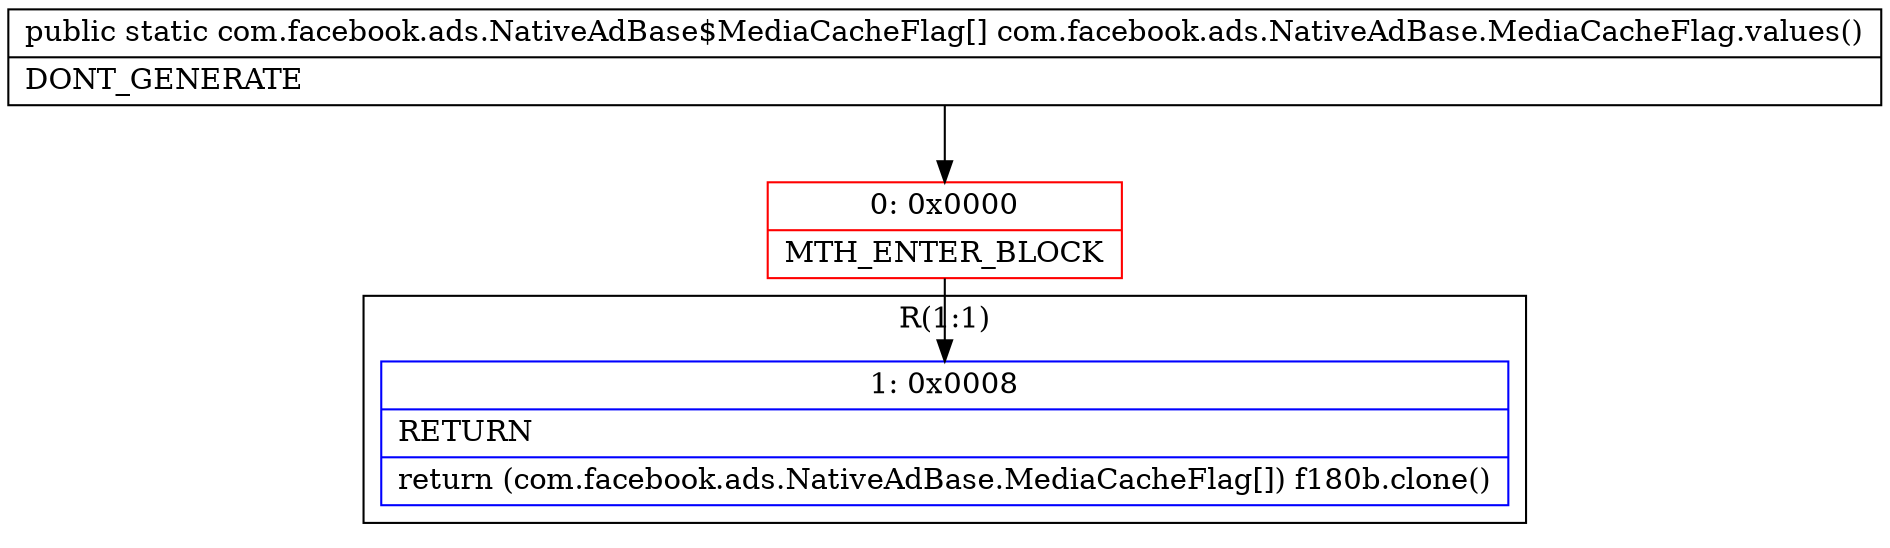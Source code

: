 digraph "CFG forcom.facebook.ads.NativeAdBase.MediaCacheFlag.values()[Lcom\/facebook\/ads\/NativeAdBase$MediaCacheFlag;" {
subgraph cluster_Region_803788426 {
label = "R(1:1)";
node [shape=record,color=blue];
Node_1 [shape=record,label="{1\:\ 0x0008|RETURN\l|return (com.facebook.ads.NativeAdBase.MediaCacheFlag[]) f180b.clone()\l}"];
}
Node_0 [shape=record,color=red,label="{0\:\ 0x0000|MTH_ENTER_BLOCK\l}"];
MethodNode[shape=record,label="{public static com.facebook.ads.NativeAdBase$MediaCacheFlag[] com.facebook.ads.NativeAdBase.MediaCacheFlag.values()  | DONT_GENERATE\l}"];
MethodNode -> Node_0;
Node_0 -> Node_1;
}

